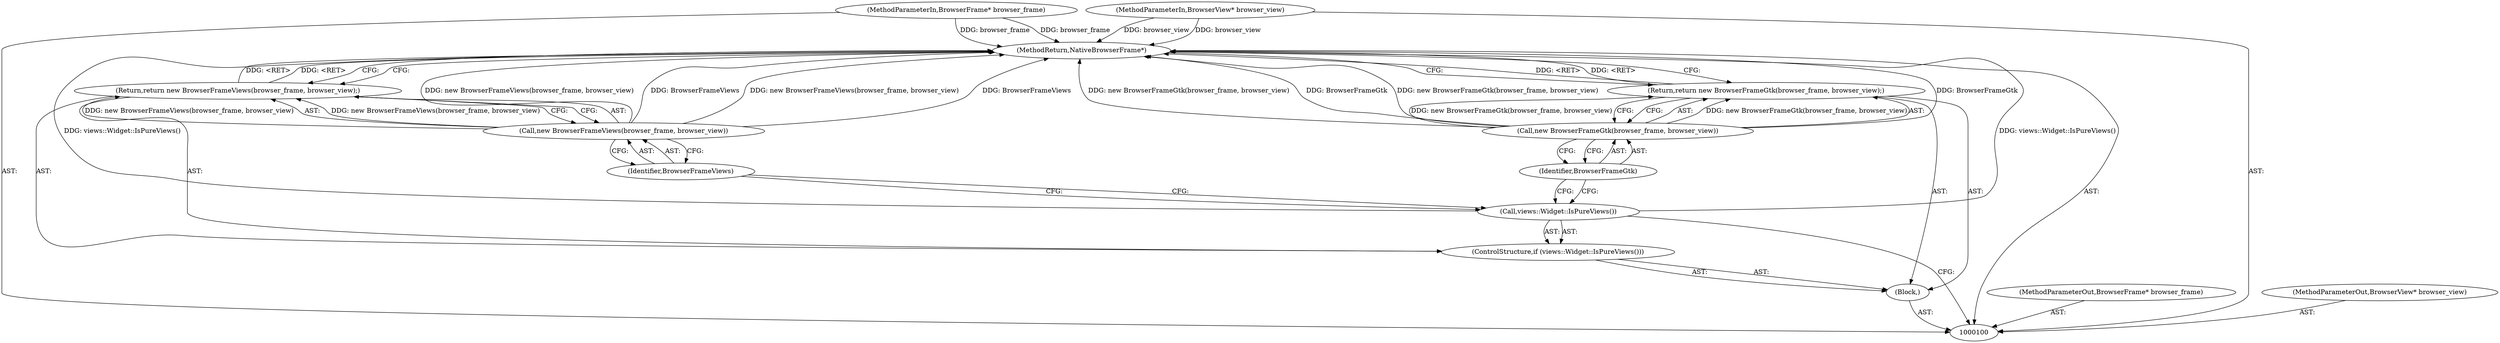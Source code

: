 digraph "1_Chrome_d82e91c46938520466e9d7c695e0bc638fc70970" {
"1000112" [label="(MethodReturn,NativeBrowserFrame*)"];
"1000101" [label="(MethodParameterIn,BrowserFrame* browser_frame)"];
"1000126" [label="(MethodParameterOut,BrowserFrame* browser_frame)"];
"1000103" [label="(Block,)"];
"1000102" [label="(MethodParameterIn,BrowserView* browser_view)"];
"1000127" [label="(MethodParameterOut,BrowserView* browser_view)"];
"1000104" [label="(ControlStructure,if (views::Widget::IsPureViews()))"];
"1000105" [label="(Call,views::Widget::IsPureViews())"];
"1000107" [label="(Call,new BrowserFrameViews(browser_frame, browser_view))"];
"1000108" [label="(Identifier,BrowserFrameViews)"];
"1000106" [label="(Return,return new BrowserFrameViews(browser_frame, browser_view);)"];
"1000110" [label="(Call,new BrowserFrameGtk(browser_frame, browser_view))"];
"1000111" [label="(Identifier,BrowserFrameGtk)"];
"1000109" [label="(Return,return new BrowserFrameGtk(browser_frame, browser_view);)"];
"1000112" -> "1000100"  [label="AST: "];
"1000112" -> "1000106"  [label="CFG: "];
"1000112" -> "1000109"  [label="CFG: "];
"1000107" -> "1000112"  [label="DDG: BrowserFrameViews"];
"1000107" -> "1000112"  [label="DDG: new BrowserFrameViews(browser_frame, browser_view)"];
"1000105" -> "1000112"  [label="DDG: views::Widget::IsPureViews()"];
"1000102" -> "1000112"  [label="DDG: browser_view"];
"1000110" -> "1000112"  [label="DDG: BrowserFrameGtk"];
"1000110" -> "1000112"  [label="DDG: new BrowserFrameGtk(browser_frame, browser_view)"];
"1000101" -> "1000112"  [label="DDG: browser_frame"];
"1000106" -> "1000112"  [label="DDG: <RET>"];
"1000109" -> "1000112"  [label="DDG: <RET>"];
"1000101" -> "1000100"  [label="AST: "];
"1000101" -> "1000112"  [label="DDG: browser_frame"];
"1000126" -> "1000100"  [label="AST: "];
"1000103" -> "1000100"  [label="AST: "];
"1000104" -> "1000103"  [label="AST: "];
"1000109" -> "1000103"  [label="AST: "];
"1000102" -> "1000100"  [label="AST: "];
"1000102" -> "1000112"  [label="DDG: browser_view"];
"1000127" -> "1000100"  [label="AST: "];
"1000104" -> "1000103"  [label="AST: "];
"1000105" -> "1000104"  [label="AST: "];
"1000106" -> "1000104"  [label="AST: "];
"1000105" -> "1000104"  [label="AST: "];
"1000105" -> "1000100"  [label="CFG: "];
"1000108" -> "1000105"  [label="CFG: "];
"1000111" -> "1000105"  [label="CFG: "];
"1000105" -> "1000112"  [label="DDG: views::Widget::IsPureViews()"];
"1000107" -> "1000106"  [label="AST: "];
"1000107" -> "1000108"  [label="CFG: "];
"1000108" -> "1000107"  [label="AST: "];
"1000106" -> "1000107"  [label="CFG: "];
"1000107" -> "1000112"  [label="DDG: BrowserFrameViews"];
"1000107" -> "1000112"  [label="DDG: new BrowserFrameViews(browser_frame, browser_view)"];
"1000107" -> "1000106"  [label="DDG: new BrowserFrameViews(browser_frame, browser_view)"];
"1000108" -> "1000107"  [label="AST: "];
"1000108" -> "1000105"  [label="CFG: "];
"1000107" -> "1000108"  [label="CFG: "];
"1000106" -> "1000104"  [label="AST: "];
"1000106" -> "1000107"  [label="CFG: "];
"1000107" -> "1000106"  [label="AST: "];
"1000112" -> "1000106"  [label="CFG: "];
"1000106" -> "1000112"  [label="DDG: <RET>"];
"1000107" -> "1000106"  [label="DDG: new BrowserFrameViews(browser_frame, browser_view)"];
"1000110" -> "1000109"  [label="AST: "];
"1000110" -> "1000111"  [label="CFG: "];
"1000111" -> "1000110"  [label="AST: "];
"1000109" -> "1000110"  [label="CFG: "];
"1000110" -> "1000112"  [label="DDG: BrowserFrameGtk"];
"1000110" -> "1000112"  [label="DDG: new BrowserFrameGtk(browser_frame, browser_view)"];
"1000110" -> "1000109"  [label="DDG: new BrowserFrameGtk(browser_frame, browser_view)"];
"1000111" -> "1000110"  [label="AST: "];
"1000111" -> "1000105"  [label="CFG: "];
"1000110" -> "1000111"  [label="CFG: "];
"1000109" -> "1000103"  [label="AST: "];
"1000109" -> "1000110"  [label="CFG: "];
"1000110" -> "1000109"  [label="AST: "];
"1000112" -> "1000109"  [label="CFG: "];
"1000109" -> "1000112"  [label="DDG: <RET>"];
"1000110" -> "1000109"  [label="DDG: new BrowserFrameGtk(browser_frame, browser_view)"];
}
